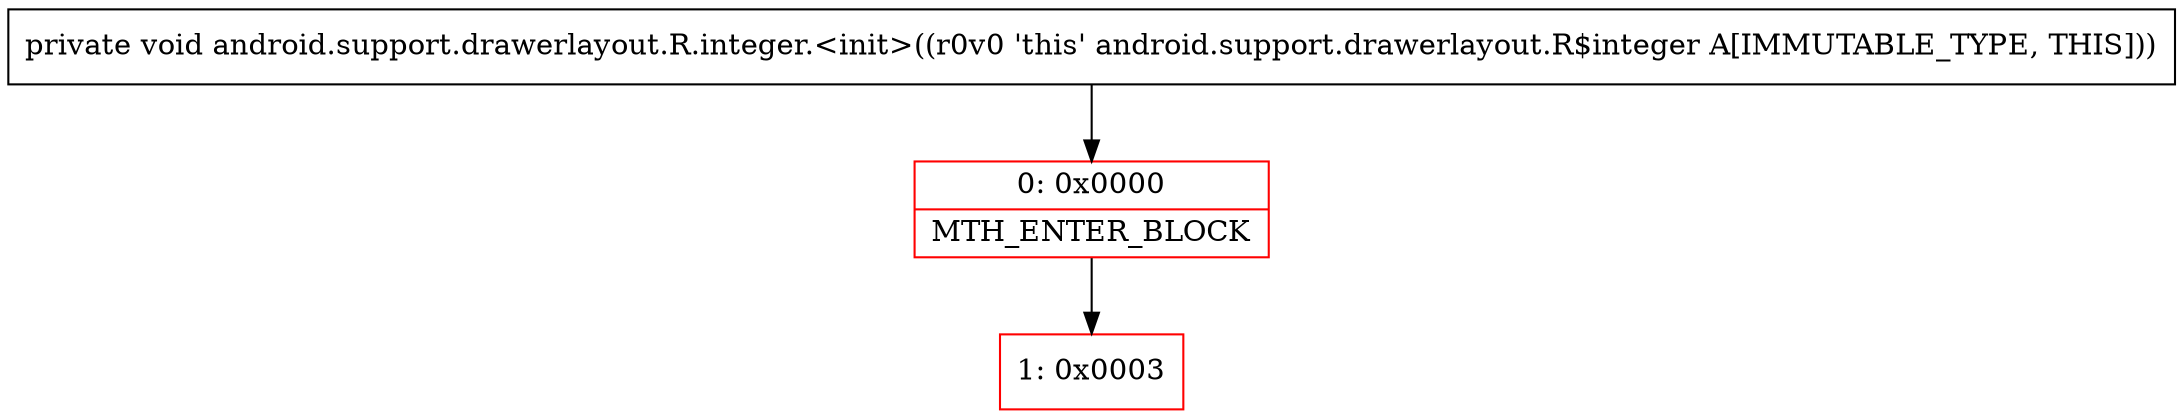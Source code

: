 digraph "CFG forandroid.support.drawerlayout.R.integer.\<init\>()V" {
subgraph cluster_Region_665368840 {
label = "R(0)";
node [shape=record,color=blue];
}
Node_0 [shape=record,color=red,label="{0\:\ 0x0000|MTH_ENTER_BLOCK\l}"];
Node_1 [shape=record,color=red,label="{1\:\ 0x0003}"];
MethodNode[shape=record,label="{private void android.support.drawerlayout.R.integer.\<init\>((r0v0 'this' android.support.drawerlayout.R$integer A[IMMUTABLE_TYPE, THIS])) }"];
MethodNode -> Node_0;
Node_0 -> Node_1;
}

